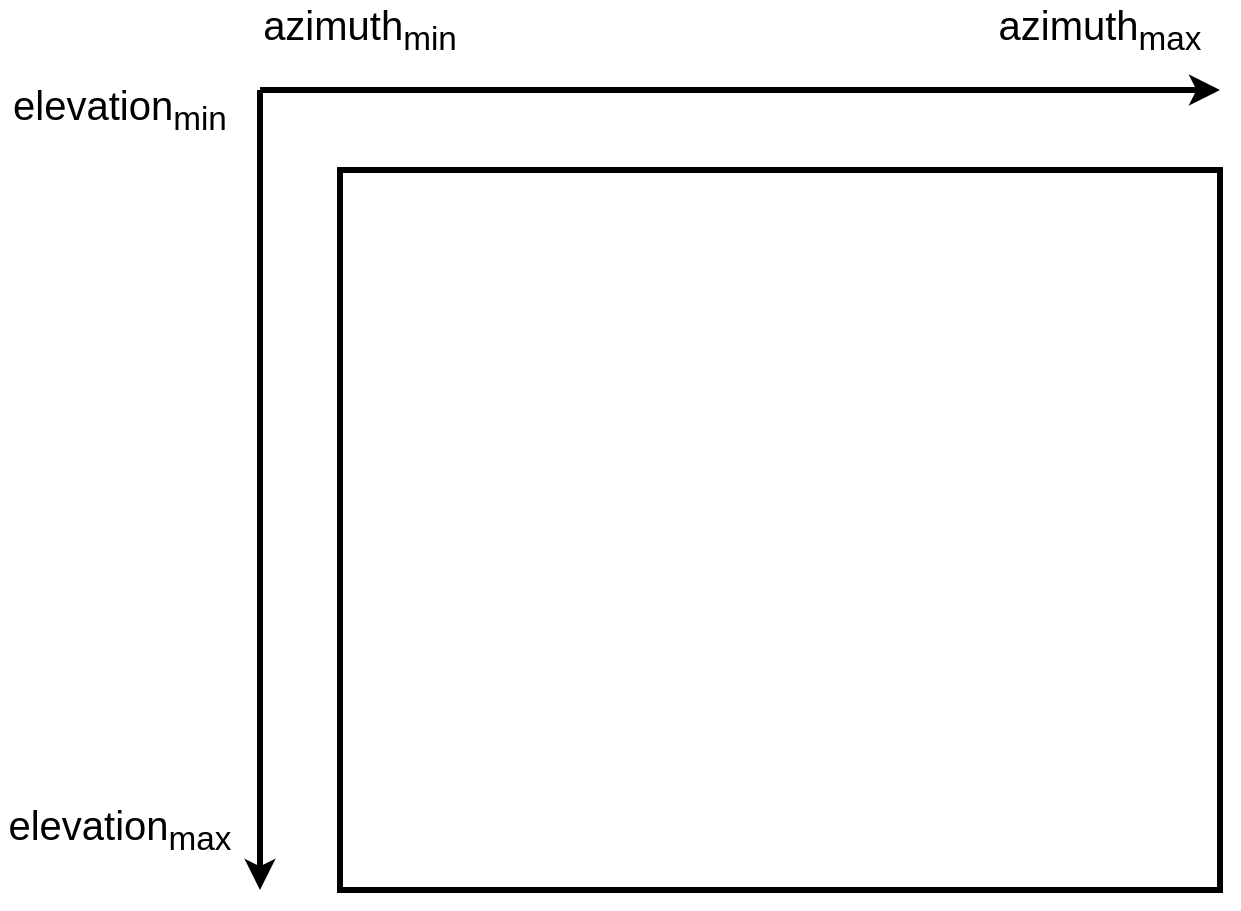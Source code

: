 <mxfile version="14.7.8" type="github">
  <diagram id="fYlAYvfaV4W_IAvT-kaj" name="Page-1">
    <mxGraphModel dx="1350" dy="774" grid="0" gridSize="10" guides="1" tooltips="1" connect="1" arrows="1" fold="1" page="1" pageScale="1" pageWidth="1169" pageHeight="827" math="0" shadow="0">
      <root>
        <mxCell id="0" />
        <mxCell id="1" parent="0" />
        <mxCell id="l-a7HleiP90DHIFPLPGO-1" value="" style="rounded=0;whiteSpace=wrap;html=1;strokeWidth=3;" vertex="1" parent="1">
          <mxGeometry x="400" y="240" width="440" height="360" as="geometry" />
        </mxCell>
        <mxCell id="l-a7HleiP90DHIFPLPGO-2" value="" style="endArrow=classic;html=1;strokeWidth=3;" edge="1" parent="1">
          <mxGeometry width="50" height="50" relative="1" as="geometry">
            <mxPoint x="360" y="200" as="sourcePoint" />
            <mxPoint x="360" y="600" as="targetPoint" />
          </mxGeometry>
        </mxCell>
        <mxCell id="l-a7HleiP90DHIFPLPGO-3" value="" style="endArrow=classic;html=1;strokeWidth=3;" edge="1" parent="1">
          <mxGeometry width="50" height="50" relative="1" as="geometry">
            <mxPoint x="360" y="200" as="sourcePoint" />
            <mxPoint x="840" y="200" as="targetPoint" />
          </mxGeometry>
        </mxCell>
        <mxCell id="l-a7HleiP90DHIFPLPGO-4" value="&lt;font style=&quot;font-size: 20px&quot;&gt;elevation&lt;sub&gt;min&lt;/sub&gt;&lt;/font&gt;" style="text;html=1;strokeColor=none;fillColor=none;align=center;verticalAlign=middle;whiteSpace=wrap;rounded=0;" vertex="1" parent="1">
          <mxGeometry x="230" y="200" width="120" height="20" as="geometry" />
        </mxCell>
        <mxCell id="l-a7HleiP90DHIFPLPGO-5" value="&lt;font style=&quot;font-size: 20px&quot;&gt;elevation&lt;sub&gt;max&lt;/sub&gt;&lt;/font&gt;" style="text;html=1;strokeColor=none;fillColor=none;align=center;verticalAlign=middle;whiteSpace=wrap;rounded=0;" vertex="1" parent="1">
          <mxGeometry x="230" y="560" width="120" height="20" as="geometry" />
        </mxCell>
        <mxCell id="l-a7HleiP90DHIFPLPGO-6" value="&lt;font style=&quot;font-size: 20px&quot;&gt;azimuth&lt;sub&gt;min&lt;/sub&gt;&lt;/font&gt;" style="text;html=1;strokeColor=none;fillColor=none;align=center;verticalAlign=middle;whiteSpace=wrap;rounded=0;" vertex="1" parent="1">
          <mxGeometry x="350" y="160" width="120" height="20" as="geometry" />
        </mxCell>
        <mxCell id="l-a7HleiP90DHIFPLPGO-7" value="&lt;font style=&quot;font-size: 20px&quot;&gt;azimuth&lt;sub&gt;max&lt;/sub&gt;&lt;/font&gt;" style="text;html=1;strokeColor=none;fillColor=none;align=center;verticalAlign=middle;whiteSpace=wrap;rounded=0;" vertex="1" parent="1">
          <mxGeometry x="720" y="160" width="120" height="20" as="geometry" />
        </mxCell>
      </root>
    </mxGraphModel>
  </diagram>
</mxfile>
